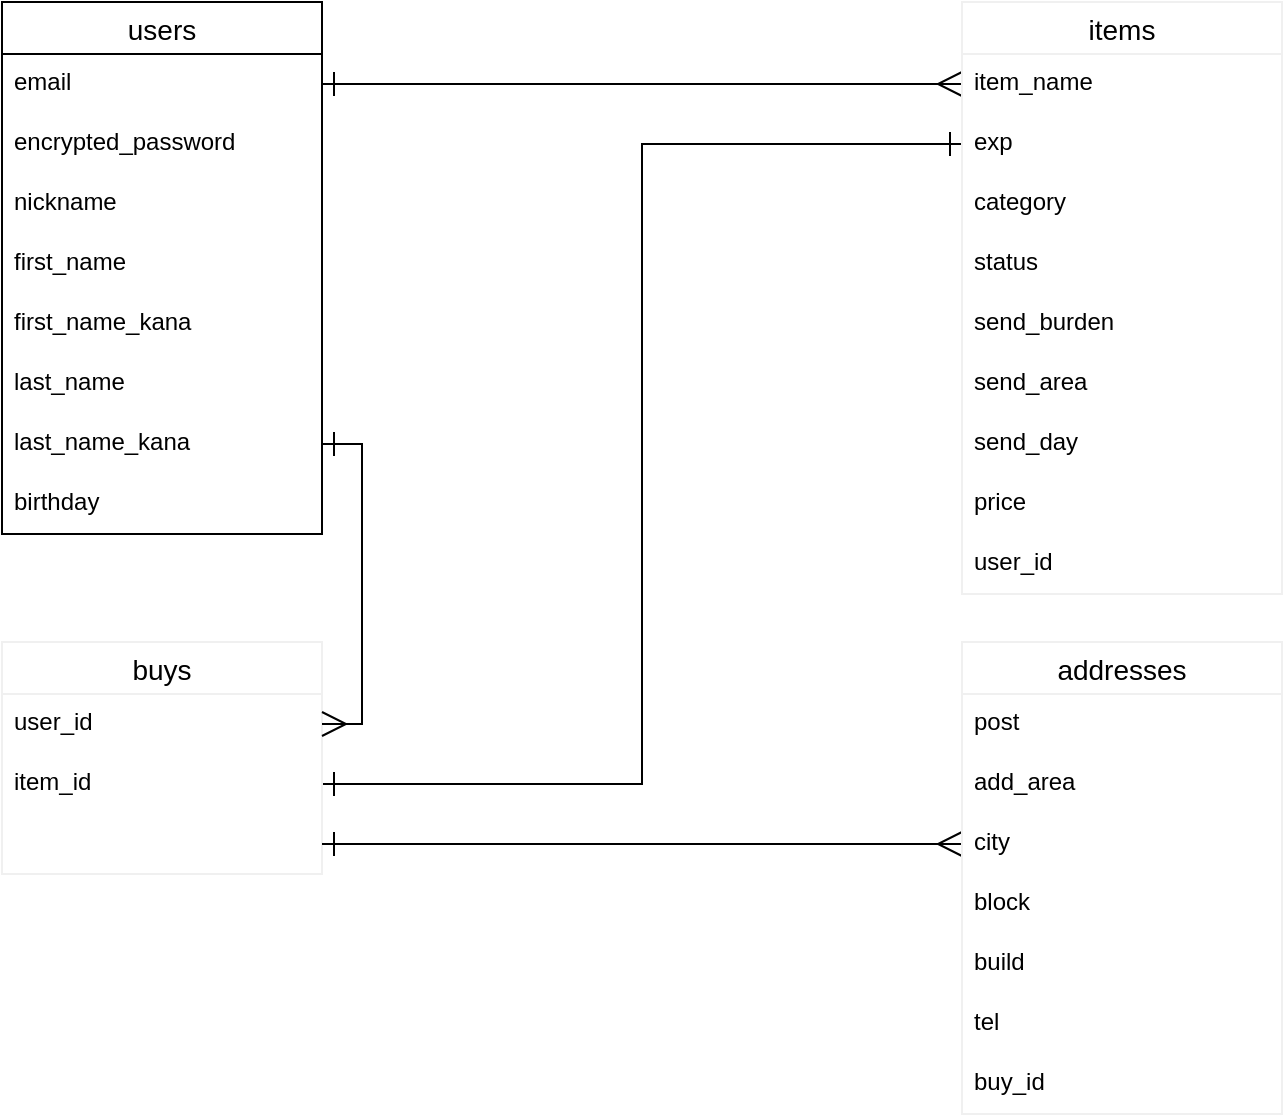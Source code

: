 <mxfile version="13.6.5">
    <diagram id="GCCQ1g7kstQiCeplYqHg" name="ページ1">
        <mxGraphModel dx="706" dy="537" grid="1" gridSize="10" guides="1" tooltips="1" connect="1" arrows="1" fold="1" page="1" pageScale="1" pageWidth="827" pageHeight="1169" math="0" shadow="0">
            <root>
                <mxCell id="0"/>
                <mxCell id="1" parent="0"/>
                <mxCell id="23" value="users" style="swimlane;fontStyle=0;childLayout=stackLayout;horizontal=1;startSize=26;horizontalStack=0;resizeParent=1;resizeParentMax=0;resizeLast=0;collapsible=1;marginBottom=0;align=center;fontSize=14;" parent="1" vertex="1">
                    <mxGeometry x="40" y="40" width="160" height="266" as="geometry"/>
                </mxCell>
                <mxCell id="25" value="email" style="text;strokeColor=none;fillColor=none;spacingLeft=4;spacingRight=4;overflow=hidden;rotatable=0;points=[[0,0.5],[1,0.5]];portConstraint=eastwest;fontSize=12;" parent="23" vertex="1">
                    <mxGeometry y="26" width="160" height="30" as="geometry"/>
                </mxCell>
                <mxCell id="26" value="encrypted_password" style="text;strokeColor=none;fillColor=none;spacingLeft=4;spacingRight=4;overflow=hidden;rotatable=0;points=[[0,0.5],[1,0.5]];portConstraint=eastwest;fontSize=12;" parent="23" vertex="1">
                    <mxGeometry y="56" width="160" height="30" as="geometry"/>
                </mxCell>
                <mxCell id="24" value="nickname" style="text;strokeColor=none;fillColor=none;spacingLeft=4;spacingRight=4;overflow=hidden;rotatable=0;points=[[0,0.5],[1,0.5]];portConstraint=eastwest;fontSize=12;" parent="23" vertex="1">
                    <mxGeometry y="86" width="160" height="30" as="geometry"/>
                </mxCell>
                <mxCell id="57" value="first_name" style="align=left;verticalAlign=top;fillColor=none;strokeColor=none;spacingRight=4;spacingLeft=4;" vertex="1" parent="23">
                    <mxGeometry y="116" width="160" height="30" as="geometry"/>
                </mxCell>
                <mxCell id="58" value="first_name_kana" style="align=left;verticalAlign=top;fillColor=none;strokeColor=none;spacingLeft=4;spacingRight=4;" vertex="1" parent="23">
                    <mxGeometry y="146" width="160" height="30" as="geometry"/>
                </mxCell>
                <mxCell id="77" value="last_name" style="align=left;verticalAlign=top;fillColor=none;strokeColor=none;spacingLeft=4;spacingRight=4;" vertex="1" parent="23">
                    <mxGeometry y="176" width="160" height="30" as="geometry"/>
                </mxCell>
                <mxCell id="78" value="last_name_kana" style="align=left;verticalAlign=top;fillColor=none;strokeColor=none;spacingLeft=4;spacingRight=4;" vertex="1" parent="23">
                    <mxGeometry y="206" width="160" height="30" as="geometry"/>
                </mxCell>
                <mxCell id="79" value="birthday" style="align=left;verticalAlign=top;fillColor=none;strokeColor=none;spacingLeft=4;spacingRight=4;" vertex="1" parent="23">
                    <mxGeometry y="236" width="160" height="30" as="geometry"/>
                </mxCell>
                <mxCell id="51" style="edgeStyle=orthogonalEdgeStyle;rounded=0;jumpSize=6;orthogonalLoop=1;jettySize=auto;html=1;exitX=1;exitY=0.5;exitDx=0;exitDy=0;entryX=0;entryY=0.5;entryDx=0;entryDy=0;startArrow=ERone;startFill=0;startSize=10;endArrow=ERmany;endFill=0;endSize=10;strokeWidth=1;fontSize=12;" parent="1" source="25" target="35" edge="1">
                    <mxGeometry relative="1" as="geometry"/>
                </mxCell>
                <mxCell id="53" style="edgeStyle=orthogonalEdgeStyle;rounded=0;jumpSize=6;orthogonalLoop=1;jettySize=auto;html=1;exitX=1;exitY=0.5;exitDx=0;exitDy=0;entryX=0;entryY=0.5;entryDx=0;entryDy=0;startArrow=ERone;startFill=0;startSize=10;endArrow=ERone;endFill=0;endSize=10;strokeWidth=1;fontSize=12;" parent="1" source="45" target="36" edge="1">
                    <mxGeometry relative="1" as="geometry"/>
                </mxCell>
                <mxCell id="34" value="items" style="swimlane;fontStyle=0;childLayout=stackLayout;horizontal=1;startSize=26;horizontalStack=0;resizeParent=1;resizeParentMax=0;resizeLast=0;collapsible=1;marginBottom=0;align=center;fontSize=14;strokeColor=#f0f0f0;" parent="1" vertex="1">
                    <mxGeometry x="520" y="40" width="160" height="296" as="geometry"/>
                </mxCell>
                <mxCell id="35" value="item_name" style="text;strokeColor=none;fillColor=none;spacingLeft=4;spacingRight=4;overflow=hidden;rotatable=0;points=[[0,0.5],[1,0.5]];portConstraint=eastwest;fontSize=12;" parent="34" vertex="1">
                    <mxGeometry y="26" width="160" height="30" as="geometry"/>
                </mxCell>
                <mxCell id="36" value="exp" style="text;strokeColor=none;fillColor=none;spacingLeft=4;spacingRight=4;overflow=hidden;rotatable=0;points=[[0,0.5],[1,0.5]];portConstraint=eastwest;fontSize=12;" parent="34" vertex="1">
                    <mxGeometry y="56" width="160" height="30" as="geometry"/>
                </mxCell>
                <mxCell id="48" value="category" style="align=left;fillColor=none;fontSize=12;verticalAlign=top;spacingLeft=4;spacingRight=4;strokeColor=none;" parent="34" vertex="1">
                    <mxGeometry y="86" width="160" height="30" as="geometry"/>
                </mxCell>
                <mxCell id="65" value="status" style="align=left;fillColor=none;strokeColor=none;verticalAlign=top;spacingLeft=4;spacingRight=4;" vertex="1" parent="34">
                    <mxGeometry y="116" width="160" height="30" as="geometry"/>
                </mxCell>
                <mxCell id="63" value="send_burden" style="align=left;fillColor=none;strokeColor=none;verticalAlign=top;spacingLeft=4;spacingRight=4;" vertex="1" parent="34">
                    <mxGeometry y="146" width="160" height="30" as="geometry"/>
                </mxCell>
                <mxCell id="64" value="send_area" style="align=left;fillColor=none;strokeColor=none;verticalAlign=top;spacingLeft=4;spacingRight=4;" vertex="1" parent="34">
                    <mxGeometry y="176" width="160" height="30" as="geometry"/>
                </mxCell>
                <mxCell id="59" value="send_day" style="align=left;fillColor=none;strokeColor=none;verticalAlign=top;spacingLeft=4;spacingRight=4;" vertex="1" parent="34">
                    <mxGeometry y="206" width="160" height="30" as="geometry"/>
                </mxCell>
                <mxCell id="61" value="price" style="align=left;fillColor=none;strokeColor=none;verticalAlign=top;spacingLeft=4;spacingRight=4;" vertex="1" parent="34">
                    <mxGeometry y="236" width="160" height="30" as="geometry"/>
                </mxCell>
                <mxCell id="62" value="user_id" style="align=left;fillColor=none;strokeColor=none;verticalAlign=top;spacingLeft=4;spacingRight=4;" vertex="1" parent="34">
                    <mxGeometry y="266" width="160" height="30" as="geometry"/>
                </mxCell>
                <mxCell id="42" value="buys" style="swimlane;fontStyle=0;childLayout=stackLayout;horizontal=1;startSize=26;horizontalStack=0;resizeParent=1;resizeParentMax=0;resizeLast=0;collapsible=1;marginBottom=0;align=center;fontSize=14;strokeColor=#f0f0f0;" parent="1" vertex="1">
                    <mxGeometry x="40" y="360" width="160" height="116" as="geometry"/>
                </mxCell>
                <mxCell id="43" value="user_id" style="text;strokeColor=none;fillColor=none;spacingLeft=4;spacingRight=4;overflow=hidden;rotatable=0;points=[[0,0.5],[1,0.5]];portConstraint=eastwest;fontSize=12;" parent="42" vertex="1">
                    <mxGeometry y="26" width="160" height="30" as="geometry"/>
                </mxCell>
                <mxCell id="45" value="item_id" style="text;strokeColor=none;fillColor=none;spacingLeft=4;spacingRight=4;overflow=hidden;rotatable=0;points=[[0,0.5],[1,0.5]];portConstraint=eastwest;fontSize=12;" parent="42" vertex="1">
                    <mxGeometry y="56" width="160" height="30" as="geometry"/>
                </mxCell>
                <mxCell id="84" value=" " style="text;strokeColor=none;fillColor=none;spacingLeft=4;spacingRight=4;overflow=hidden;rotatable=0;points=[[0,0.5],[1,0.5]];portConstraint=eastwest;fontSize=12;" vertex="1" parent="42">
                    <mxGeometry y="86" width="160" height="30" as="geometry"/>
                </mxCell>
                <mxCell id="85" style="edgeStyle=orthogonalEdgeStyle;rounded=0;orthogonalLoop=1;jettySize=auto;html=1;exitX=1;exitY=0.5;exitDx=0;exitDy=0;entryX=1;entryY=0.5;entryDx=0;entryDy=0;startArrow=ERone;startFill=0;startSize=10;endArrow=ERmany;endFill=0;endSize=10;" edge="1" parent="1" source="78" target="43">
                    <mxGeometry relative="1" as="geometry"/>
                </mxCell>
                <mxCell id="86" style="edgeStyle=orthogonalEdgeStyle;rounded=0;orthogonalLoop=1;jettySize=auto;html=1;exitX=1;exitY=0.5;exitDx=0;exitDy=0;entryX=0;entryY=0.5;entryDx=0;entryDy=0;startArrow=ERone;startFill=0;startSize=10;endArrow=ERmany;endFill=0;endSize=10;" edge="1" parent="1" source="84" target="39">
                    <mxGeometry relative="1" as="geometry"/>
                </mxCell>
                <mxCell id="38" value="addresses" style="swimlane;fontStyle=0;childLayout=stackLayout;horizontal=1;startSize=26;horizontalStack=0;resizeParent=1;resizeParentMax=0;resizeLast=0;collapsible=1;marginBottom=0;align=center;fontSize=14;strokeColor=#f0f0f0;" parent="1" vertex="1">
                    <mxGeometry x="520" y="360" width="160" height="236" as="geometry"/>
                </mxCell>
                <mxCell id="40" value="post" style="text;strokeColor=none;fillColor=none;spacingLeft=4;spacingRight=4;overflow=hidden;rotatable=0;points=[[0,0.5],[1,0.5]];portConstraint=eastwest;fontSize=12;" parent="38" vertex="1">
                    <mxGeometry y="26" width="160" height="30" as="geometry"/>
                </mxCell>
                <mxCell id="67" value="add_area" style="align=left;fillColor=none;strokeColor=none;verticalAlign=top;spacingLeft=4;spacingRight=4;" vertex="1" parent="38">
                    <mxGeometry y="56" width="160" height="30" as="geometry"/>
                </mxCell>
                <mxCell id="39" value="city" style="text;strokeColor=none;fillColor=none;spacingLeft=4;spacingRight=4;overflow=hidden;rotatable=0;points=[[0,0.5],[1,0.5]];portConstraint=eastwest;fontSize=12;" parent="38" vertex="1">
                    <mxGeometry y="86" width="160" height="30" as="geometry"/>
                </mxCell>
                <mxCell id="68" value="block" style="align=left;fillColor=none;strokeColor=none;verticalAlign=top;spacingLeft=4;spacingRight=4;" vertex="1" parent="38">
                    <mxGeometry y="116" width="160" height="30" as="geometry"/>
                </mxCell>
                <mxCell id="69" value="build" style="align=left;fillColor=none;strokeColor=none;verticalAlign=top;spacingLeft=4;spacingRight=4;" vertex="1" parent="38">
                    <mxGeometry y="146" width="160" height="30" as="geometry"/>
                </mxCell>
                <mxCell id="80" value="tel" style="align=left;fillColor=none;strokeColor=none;verticalAlign=top;spacingLeft=4;spacingRight=4;" vertex="1" parent="38">
                    <mxGeometry y="176" width="160" height="30" as="geometry"/>
                </mxCell>
                <mxCell id="81" value="buy_id" style="align=left;fillColor=none;strokeColor=none;verticalAlign=top;spacingLeft=4;spacingRight=4;" vertex="1" parent="38">
                    <mxGeometry y="206" width="160" height="30" as="geometry"/>
                </mxCell>
            </root>
        </mxGraphModel>
    </diagram>
</mxfile>